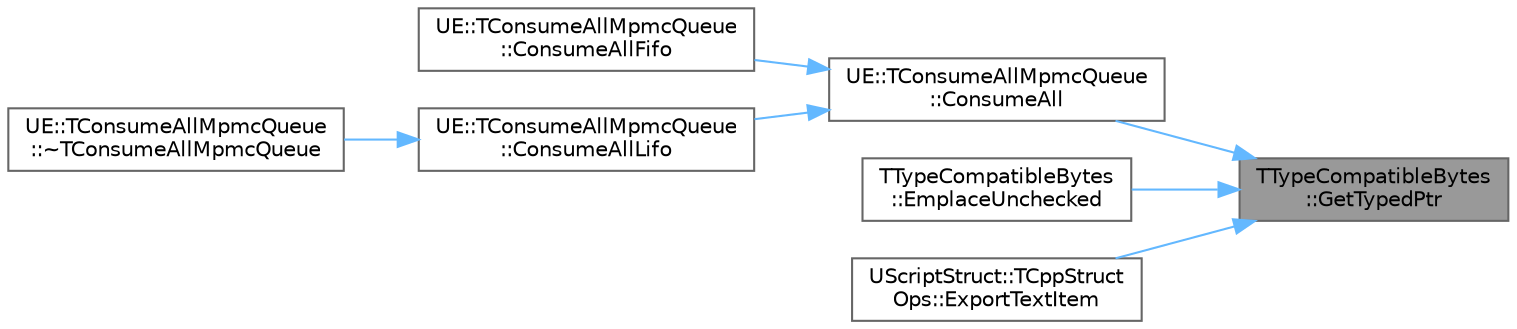 digraph "TTypeCompatibleBytes::GetTypedPtr"
{
 // INTERACTIVE_SVG=YES
 // LATEX_PDF_SIZE
  bgcolor="transparent";
  edge [fontname=Helvetica,fontsize=10,labelfontname=Helvetica,labelfontsize=10];
  node [fontname=Helvetica,fontsize=10,shape=box,height=0.2,width=0.4];
  rankdir="RL";
  Node1 [id="Node000001",label="TTypeCompatibleBytes\l::GetTypedPtr",height=0.2,width=0.4,color="gray40", fillcolor="grey60", style="filled", fontcolor="black",tooltip=" "];
  Node1 -> Node2 [id="edge1_Node000001_Node000002",dir="back",color="steelblue1",style="solid",tooltip=" "];
  Node2 [id="Node000002",label="UE::TConsumeAllMpmcQueue\l::ConsumeAll",height=0.2,width=0.4,color="grey40", fillcolor="white", style="filled",URL="$d4/d3d/classUE_1_1TConsumeAllMpmcQueue.html#a1b6dcd331f1d28b1b2780f56e1213ba8",tooltip=" "];
  Node2 -> Node3 [id="edge2_Node000002_Node000003",dir="back",color="steelblue1",style="solid",tooltip=" "];
  Node3 [id="Node000003",label="UE::TConsumeAllMpmcQueue\l::ConsumeAllFifo",height=0.2,width=0.4,color="grey40", fillcolor="white", style="filled",URL="$d4/d3d/classUE_1_1TConsumeAllMpmcQueue.html#aabbfe085c683004d4753aac8fd9b4fb2",tooltip=" "];
  Node2 -> Node4 [id="edge3_Node000002_Node000004",dir="back",color="steelblue1",style="solid",tooltip=" "];
  Node4 [id="Node000004",label="UE::TConsumeAllMpmcQueue\l::ConsumeAllLifo",height=0.2,width=0.4,color="grey40", fillcolor="white", style="filled",URL="$d4/d3d/classUE_1_1TConsumeAllMpmcQueue.html#a65fcd11b64ca1f829520bba44750076f",tooltip=" "];
  Node4 -> Node5 [id="edge4_Node000004_Node000005",dir="back",color="steelblue1",style="solid",tooltip=" "];
  Node5 [id="Node000005",label="UE::TConsumeAllMpmcQueue\l::~TConsumeAllMpmcQueue",height=0.2,width=0.4,color="grey40", fillcolor="white", style="filled",URL="$d4/d3d/classUE_1_1TConsumeAllMpmcQueue.html#ac502319b1496e1cf86b31eed963a5839",tooltip=" "];
  Node1 -> Node6 [id="edge5_Node000001_Node000006",dir="back",color="steelblue1",style="solid",tooltip=" "];
  Node6 [id="Node000006",label="TTypeCompatibleBytes\l::EmplaceUnchecked",height=0.2,width=0.4,color="grey40", fillcolor="white", style="filled",URL="$d2/d00/structTTypeCompatibleBytes.html#ae67d924e5e51a050c476f38b4a39ac4f",tooltip=" "];
  Node1 -> Node7 [id="edge6_Node000001_Node000007",dir="back",color="steelblue1",style="solid",tooltip=" "];
  Node7 [id="Node000007",label="UScriptStruct::TCppStruct\lOps::ExportTextItem",height=0.2,width=0.4,color="grey40", fillcolor="white", style="filled",URL="$d0/dca/structUScriptStruct_1_1TCppStructOps.html#a7b7b067b4b549d04f82dcc91065d3fac",tooltip="export this structure"];
}
